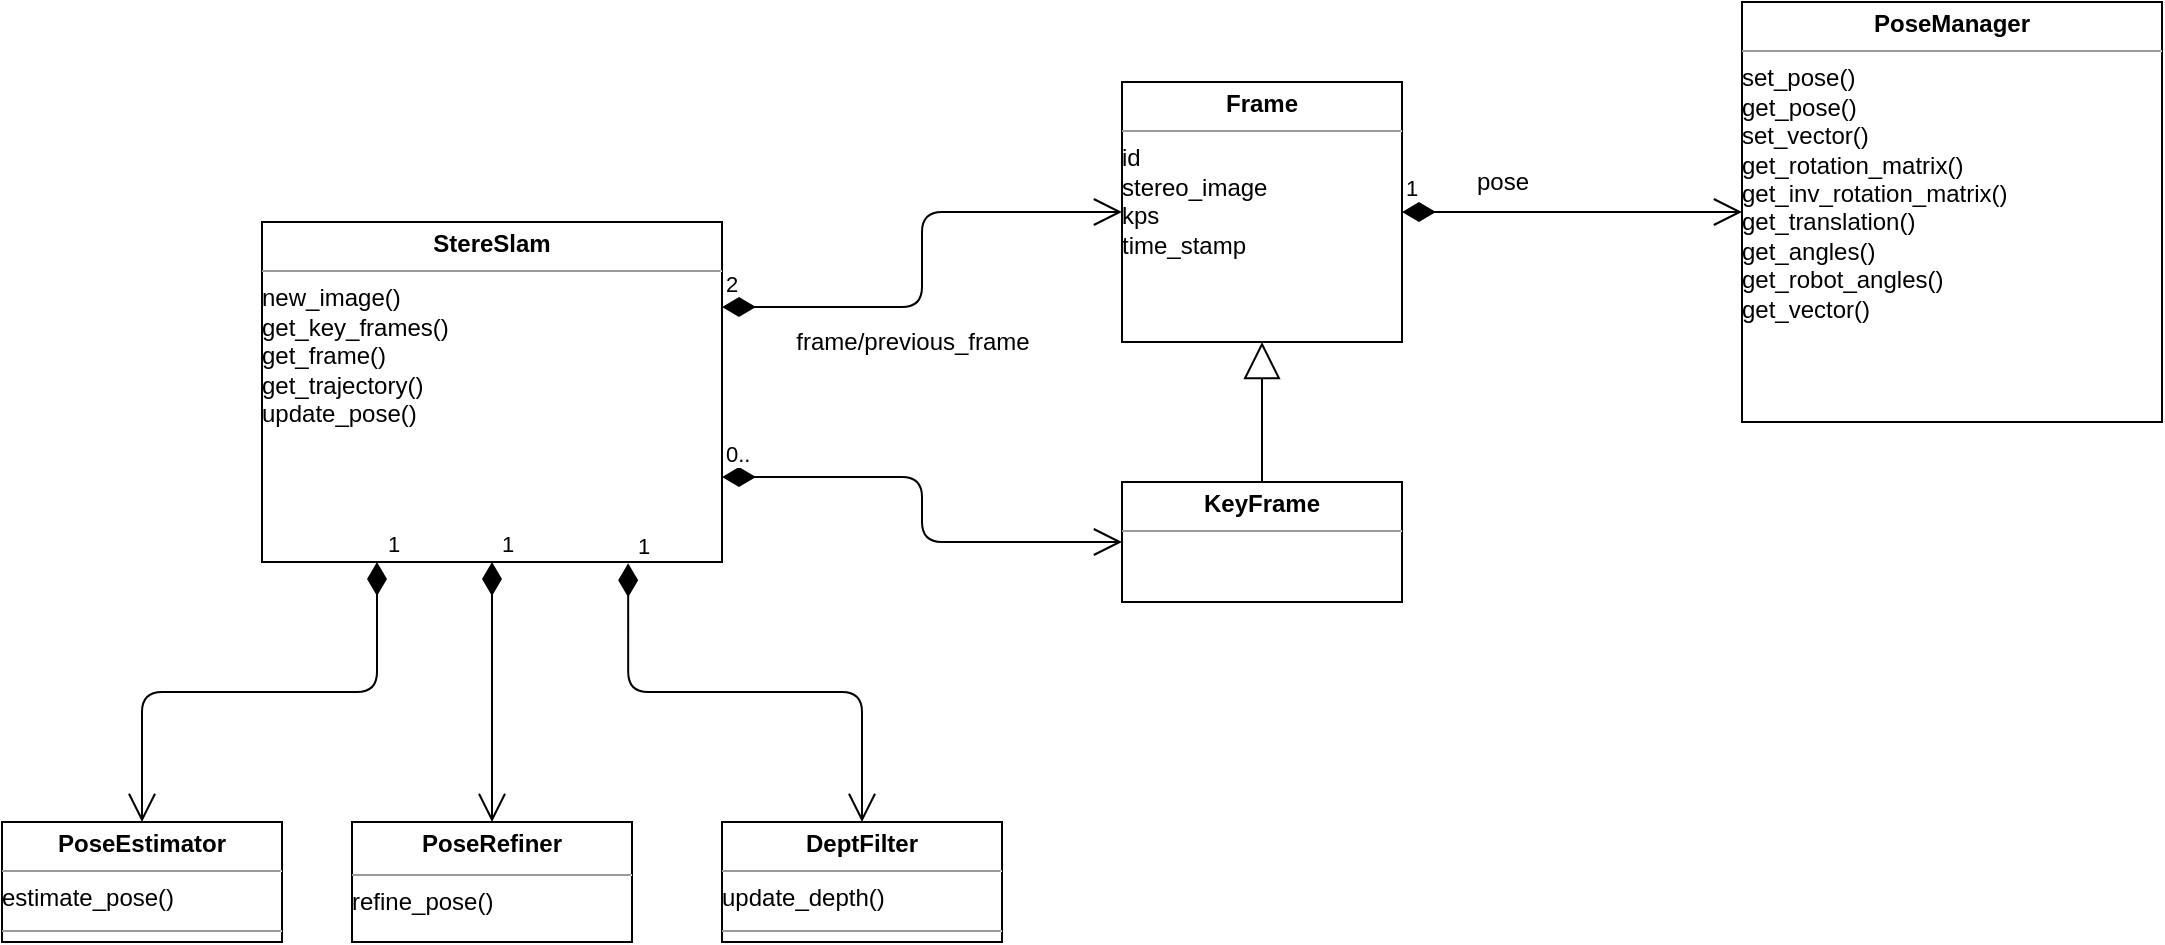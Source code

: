<mxfile version="12.4.8" type="device"><diagram id="C5RBs43oDa-KdzZeNtuy" name="Page-1"><mxGraphModel dx="1420" dy="753" grid="1" gridSize="10" guides="1" tooltips="1" connect="1" arrows="1" fold="1" page="1" pageScale="1" pageWidth="1169" pageHeight="827" math="0" shadow="0"><root><mxCell id="WIyWlLk6GJQsqaUBKTNV-0"/><mxCell id="WIyWlLk6GJQsqaUBKTNV-1" parent="WIyWlLk6GJQsqaUBKTNV-0"/><mxCell id="4tWWTPiHNj1UkxdnCo5q-17" value="&lt;p style=&quot;margin: 0px ; margin-top: 4px ; text-align: center&quot;&gt;&lt;b&gt;StereSlam&lt;/b&gt;&lt;/p&gt;&lt;hr size=&quot;1&quot;&gt;new_image()&lt;br&gt;get_key_frames()&amp;nbsp;&lt;br&gt;get_frame()&lt;br&gt;get_trajectory()&lt;br&gt;update_pose()&lt;br&gt;&lt;div style=&quot;height: 2px&quot;&gt;&lt;br&gt;&lt;/div&gt;&lt;div style=&quot;height: 2px&quot;&gt;&lt;br&gt;&lt;/div&gt;" style="verticalAlign=top;align=left;overflow=fill;fontSize=12;fontFamily=Helvetica;html=1;" vertex="1" parent="WIyWlLk6GJQsqaUBKTNV-1"><mxGeometry x="170" y="170" width="230" height="170" as="geometry"/></mxCell><mxCell id="4tWWTPiHNj1UkxdnCo5q-18" value="&lt;p style=&quot;margin: 0px ; margin-top: 4px ; text-align: center&quot;&gt;&lt;b&gt;PoseEstimator&lt;/b&gt;&lt;/p&gt;&lt;hr size=&quot;1&quot;&gt;estimate_pose()&lt;div style=&quot;height: 2px&quot;&gt;&lt;/div&gt;&lt;hr size=&quot;1&quot;&gt;&lt;div style=&quot;height: 2px&quot;&gt;&lt;/div&gt;" style="verticalAlign=top;align=left;overflow=fill;fontSize=12;fontFamily=Helvetica;html=1;" vertex="1" parent="WIyWlLk6GJQsqaUBKTNV-1"><mxGeometry x="40" y="470" width="140" height="60" as="geometry"/></mxCell><mxCell id="4tWWTPiHNj1UkxdnCo5q-19" value="&lt;p style=&quot;margin: 0px ; margin-top: 4px ; text-align: center&quot;&gt;&lt;b&gt;PoseRefiner&lt;/b&gt;&lt;/p&gt;&lt;div style=&quot;height: 2px&quot;&gt;&lt;br&gt;&lt;/div&gt;&lt;hr size=&quot;1&quot;&gt;&lt;div style=&quot;height: 2px&quot;&gt;refine_pose()&lt;/div&gt;" style="verticalAlign=top;align=left;overflow=fill;fontSize=12;fontFamily=Helvetica;html=1;" vertex="1" parent="WIyWlLk6GJQsqaUBKTNV-1"><mxGeometry x="215" y="470" width="140" height="60" as="geometry"/></mxCell><mxCell id="4tWWTPiHNj1UkxdnCo5q-21" value="&lt;p style=&quot;margin: 0px ; margin-top: 4px ; text-align: center&quot;&gt;&lt;b&gt;DeptFilter&lt;/b&gt;&lt;/p&gt;&lt;hr size=&quot;1&quot;&gt;update_depth()&lt;div style=&quot;height: 2px&quot;&gt;&lt;/div&gt;&lt;hr size=&quot;1&quot;&gt;&lt;div style=&quot;height: 2px&quot;&gt;&lt;/div&gt;" style="verticalAlign=top;align=left;overflow=fill;fontSize=12;fontFamily=Helvetica;html=1;" vertex="1" parent="WIyWlLk6GJQsqaUBKTNV-1"><mxGeometry x="400" y="470" width="140" height="60" as="geometry"/></mxCell><mxCell id="4tWWTPiHNj1UkxdnCo5q-23" value="1" style="endArrow=open;html=1;endSize=12;startArrow=diamondThin;startSize=14;startFill=1;edgeStyle=orthogonalEdgeStyle;align=left;verticalAlign=bottom;exitX=0.25;exitY=1;exitDx=0;exitDy=0;" edge="1" parent="WIyWlLk6GJQsqaUBKTNV-1" source="4tWWTPiHNj1UkxdnCo5q-17" target="4tWWTPiHNj1UkxdnCo5q-18"><mxGeometry x="-1" y="3" relative="1" as="geometry"><mxPoint x="70" y="550" as="sourcePoint"/><mxPoint x="230" y="550" as="targetPoint"/></mxGeometry></mxCell><mxCell id="4tWWTPiHNj1UkxdnCo5q-24" value="1" style="endArrow=open;html=1;endSize=12;startArrow=diamondThin;startSize=14;startFill=1;edgeStyle=orthogonalEdgeStyle;align=left;verticalAlign=bottom;exitX=0.5;exitY=1;exitDx=0;exitDy=0;entryX=0.5;entryY=0;entryDx=0;entryDy=0;" edge="1" parent="WIyWlLk6GJQsqaUBKTNV-1" source="4tWWTPiHNj1UkxdnCo5q-17" target="4tWWTPiHNj1UkxdnCo5q-19"><mxGeometry x="-1" y="3" relative="1" as="geometry"><mxPoint x="295" y="350" as="sourcePoint"/><mxPoint x="150" y="480" as="targetPoint"/></mxGeometry></mxCell><mxCell id="4tWWTPiHNj1UkxdnCo5q-26" value="1" style="endArrow=open;html=1;endSize=12;startArrow=diamondThin;startSize=14;startFill=1;edgeStyle=orthogonalEdgeStyle;align=left;verticalAlign=bottom;exitX=0.796;exitY=1.004;exitDx=0;exitDy=0;entryX=0.5;entryY=0;entryDx=0;entryDy=0;exitPerimeter=0;" edge="1" parent="WIyWlLk6GJQsqaUBKTNV-1" source="4tWWTPiHNj1UkxdnCo5q-17" target="4tWWTPiHNj1UkxdnCo5q-21"><mxGeometry x="-1" y="3" relative="1" as="geometry"><mxPoint x="295" y="350" as="sourcePoint"/><mxPoint x="300" y="480" as="targetPoint"/></mxGeometry></mxCell><mxCell id="4tWWTPiHNj1UkxdnCo5q-27" value="&lt;p style=&quot;margin: 0px ; margin-top: 4px ; text-align: center&quot;&gt;&lt;b&gt;Frame&lt;/b&gt;&lt;/p&gt;&lt;hr size=&quot;1&quot;&gt;&lt;div style=&quot;height: 2px&quot;&gt;id&lt;br&gt;stereo_image&lt;br&gt;kps&lt;br&gt;time_stamp&lt;/div&gt;" style="verticalAlign=top;align=left;overflow=fill;fontSize=12;fontFamily=Helvetica;html=1;" vertex="1" parent="WIyWlLk6GJQsqaUBKTNV-1"><mxGeometry x="600" y="100" width="140" height="130" as="geometry"/></mxCell><mxCell id="4tWWTPiHNj1UkxdnCo5q-31" value="&lt;p style=&quot;margin: 0px ; margin-top: 4px ; text-align: center&quot;&gt;&lt;b&gt;KeyFrame&lt;/b&gt;&lt;/p&gt;&lt;hr size=&quot;1&quot;&gt;&lt;div style=&quot;height: 2px&quot;&gt;&lt;/div&gt;" style="verticalAlign=top;align=left;overflow=fill;fontSize=12;fontFamily=Helvetica;html=1;" vertex="1" parent="WIyWlLk6GJQsqaUBKTNV-1"><mxGeometry x="600" y="300" width="140" height="60" as="geometry"/></mxCell><mxCell id="4tWWTPiHNj1UkxdnCo5q-32" value="&lt;p style=&quot;margin: 0px ; margin-top: 4px ; text-align: center&quot;&gt;&lt;b&gt;PoseManager&lt;/b&gt;&lt;/p&gt;&lt;hr size=&quot;1&quot;&gt;&lt;div style=&quot;height: 2px&quot;&gt;set_pose()&lt;br&gt;get_pose()&lt;br&gt;set_vector()&lt;br&gt;get_rotation_matrix()&lt;br&gt;get_inv_rotation_matrix()&lt;br&gt;get_translation()&lt;br&gt;get_angles()&lt;br&gt;get_robot_angles()&lt;br&gt;get_vector()&lt;/div&gt;" style="verticalAlign=top;align=left;overflow=fill;fontSize=12;fontFamily=Helvetica;html=1;" vertex="1" parent="WIyWlLk6GJQsqaUBKTNV-1"><mxGeometry x="910" y="60" width="210" height="210" as="geometry"/></mxCell><mxCell id="4tWWTPiHNj1UkxdnCo5q-33" value="0.." style="endArrow=open;html=1;endSize=12;startArrow=diamondThin;startSize=14;startFill=1;edgeStyle=orthogonalEdgeStyle;align=left;verticalAlign=bottom;exitX=1;exitY=0.75;exitDx=0;exitDy=0;entryX=0;entryY=0.5;entryDx=0;entryDy=0;" edge="1" parent="WIyWlLk6GJQsqaUBKTNV-1" source="4tWWTPiHNj1UkxdnCo5q-17" target="4tWWTPiHNj1UkxdnCo5q-31"><mxGeometry x="-1" y="3" relative="1" as="geometry"><mxPoint x="363" y="351" as="sourcePoint"/><mxPoint x="480" y="480" as="targetPoint"/></mxGeometry></mxCell><mxCell id="4tWWTPiHNj1UkxdnCo5q-34" value="2" style="endArrow=open;html=1;endSize=12;startArrow=diamondThin;startSize=14;startFill=1;edgeStyle=orthogonalEdgeStyle;align=left;verticalAlign=bottom;exitX=1;exitY=0.25;exitDx=0;exitDy=0;entryX=0;entryY=0.5;entryDx=0;entryDy=0;" edge="1" parent="WIyWlLk6GJQsqaUBKTNV-1" source="4tWWTPiHNj1UkxdnCo5q-17" target="4tWWTPiHNj1UkxdnCo5q-27"><mxGeometry x="-1" y="3" relative="1" as="geometry"><mxPoint x="410" y="308" as="sourcePoint"/><mxPoint x="610" y="320" as="targetPoint"/></mxGeometry></mxCell><mxCell id="4tWWTPiHNj1UkxdnCo5q-36" value="1" style="endArrow=open;html=1;endSize=12;startArrow=diamondThin;startSize=14;startFill=1;edgeStyle=orthogonalEdgeStyle;align=left;verticalAlign=bottom;entryX=0;entryY=0.5;entryDx=0;entryDy=0;exitX=1;exitY=0.5;exitDx=0;exitDy=0;" edge="1" parent="WIyWlLk6GJQsqaUBKTNV-1" source="4tWWTPiHNj1UkxdnCo5q-27" target="4tWWTPiHNj1UkxdnCo5q-32"><mxGeometry x="-1" y="3" relative="1" as="geometry"><mxPoint x="760" y="190" as="sourcePoint"/><mxPoint x="940" y="225" as="targetPoint"/></mxGeometry></mxCell><mxCell id="4tWWTPiHNj1UkxdnCo5q-40" value="" style="endArrow=block;endSize=16;endFill=0;html=1;entryX=0.5;entryY=1;entryDx=0;entryDy=0;exitX=0.5;exitY=0;exitDx=0;exitDy=0;" edge="1" parent="WIyWlLk6GJQsqaUBKTNV-1" source="4tWWTPiHNj1UkxdnCo5q-31" target="4tWWTPiHNj1UkxdnCo5q-27"><mxGeometry width="160" relative="1" as="geometry"><mxPoint x="610" y="420" as="sourcePoint"/><mxPoint x="770" y="420" as="targetPoint"/></mxGeometry></mxCell><mxCell id="4tWWTPiHNj1UkxdnCo5q-41" value="pose" style="text;html=1;align=center;verticalAlign=middle;resizable=0;points=[];autosize=1;" vertex="1" parent="WIyWlLk6GJQsqaUBKTNV-1"><mxGeometry x="770" y="140" width="40" height="20" as="geometry"/></mxCell><mxCell id="4tWWTPiHNj1UkxdnCo5q-43" value="frame/previous_frame" style="text;html=1;align=center;verticalAlign=middle;resizable=0;points=[];autosize=1;" vertex="1" parent="WIyWlLk6GJQsqaUBKTNV-1"><mxGeometry x="430" y="220" width="130" height="20" as="geometry"/></mxCell></root></mxGraphModel></diagram></mxfile>